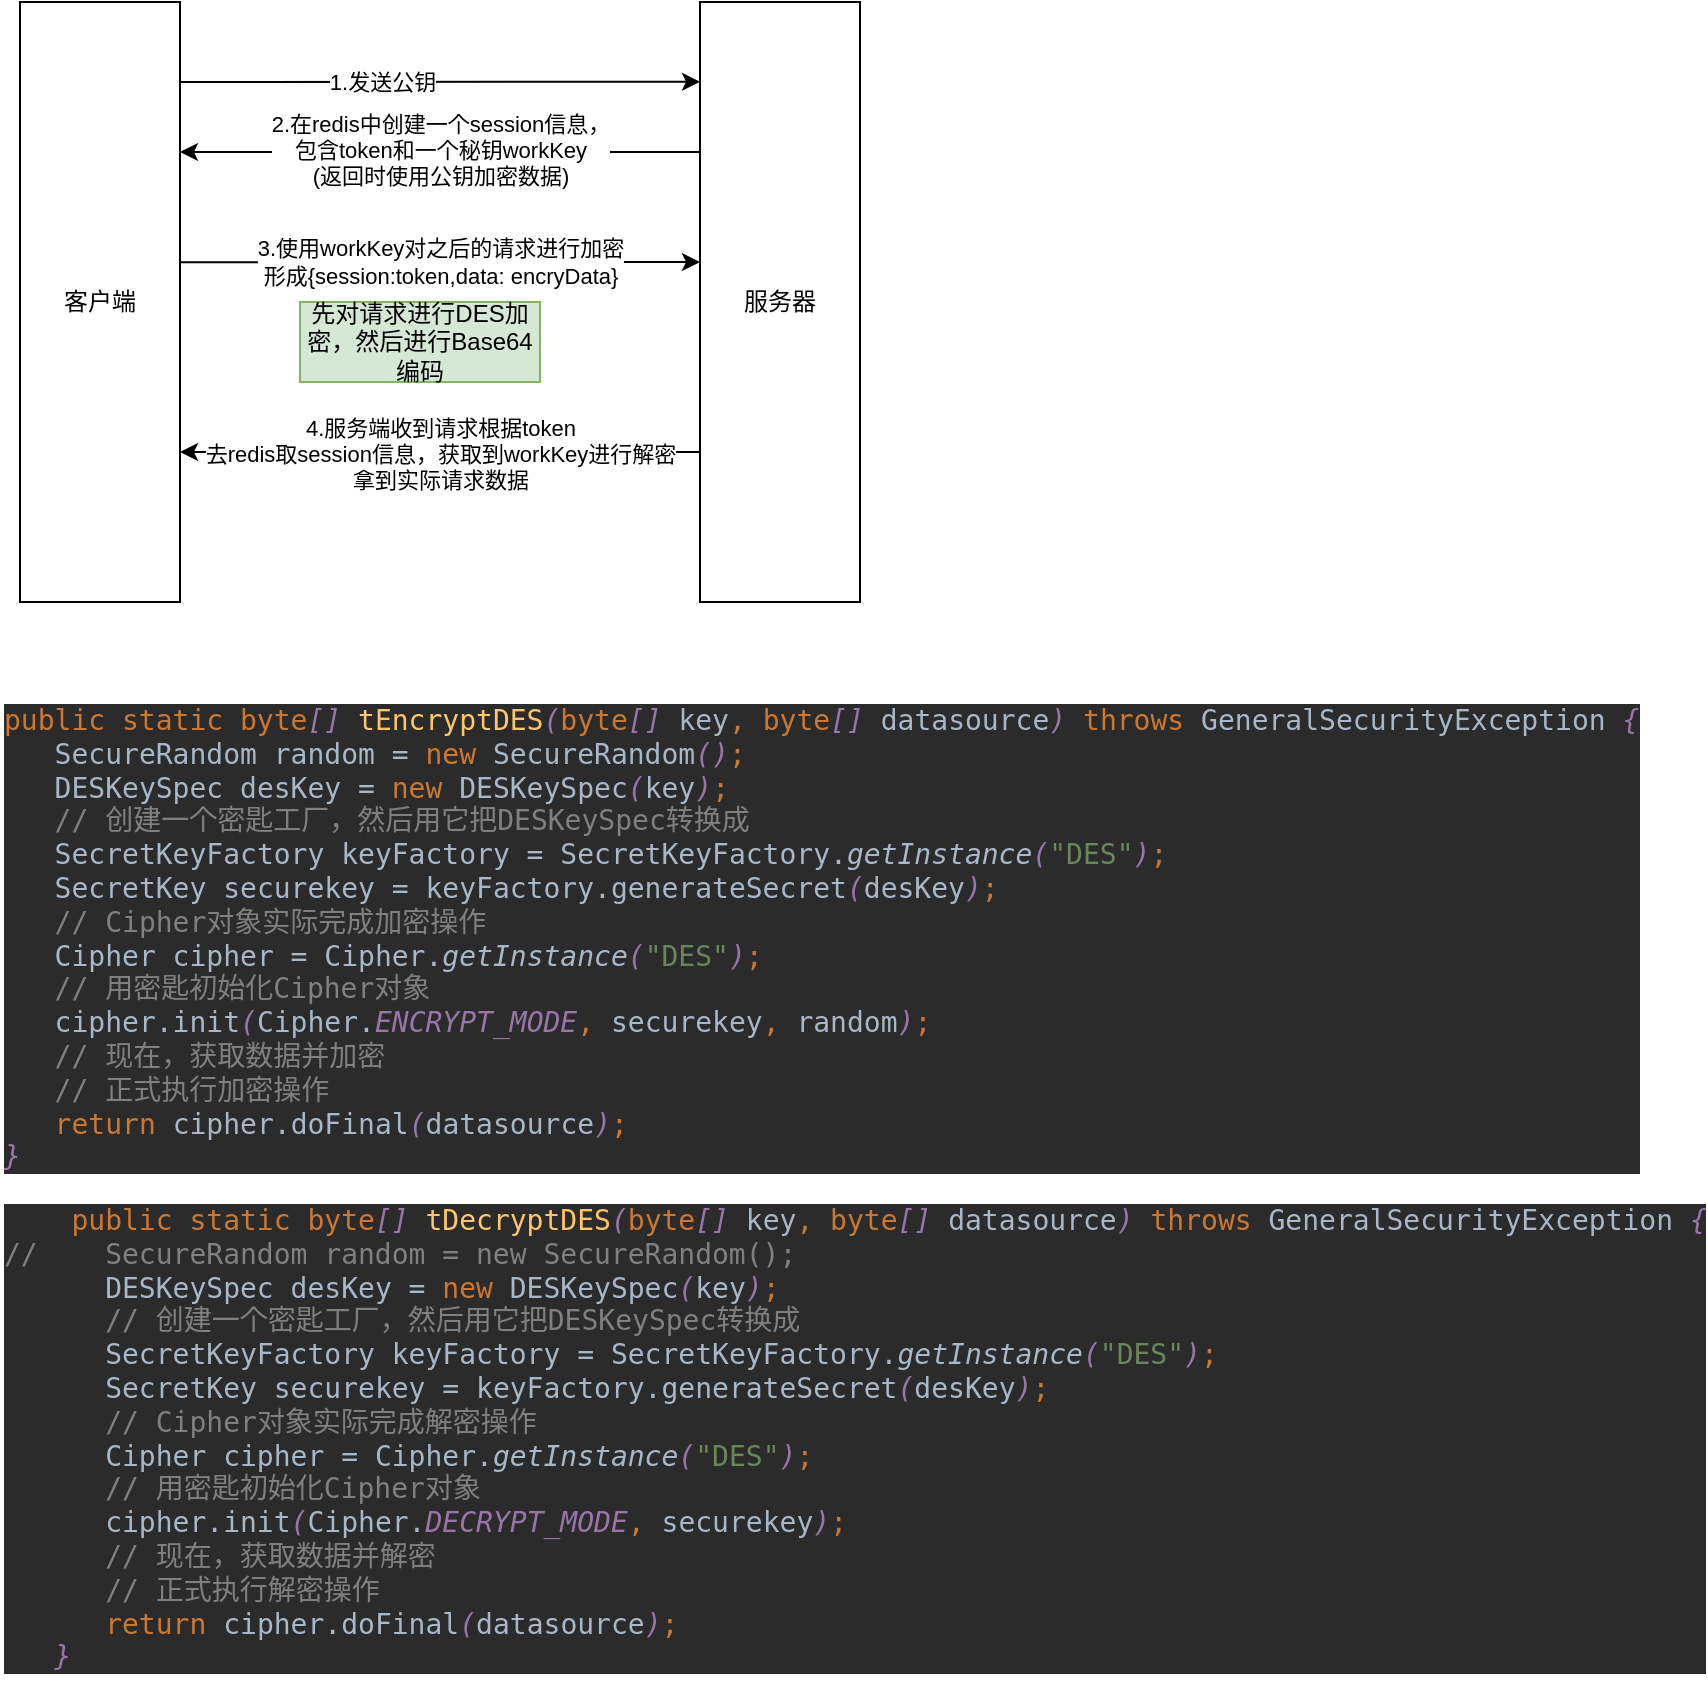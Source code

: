 <mxfile version="15.7.3" type="device"><diagram id="PawygiMFgRH5Nd4tNqBU" name="第 1 页"><mxGraphModel dx="716" dy="448" grid="1" gridSize="10" guides="1" tooltips="1" connect="1" arrows="1" fold="1" page="1" pageScale="1" pageWidth="827" pageHeight="1169" math="0" shadow="0"><root><mxCell id="0"/><mxCell id="1" parent="0"/><mxCell id="WmGXE3OrE8lrWRuTeuwF-1" value="客户端" style="rounded=0;whiteSpace=wrap;html=1;" vertex="1" parent="1"><mxGeometry x="120" y="230" width="80" height="300" as="geometry"/></mxCell><mxCell id="WmGXE3OrE8lrWRuTeuwF-5" style="edgeStyle=orthogonalEdgeStyle;rounded=0;orthogonalLoop=1;jettySize=auto;html=1;exitX=0;exitY=0.25;exitDx=0;exitDy=0;entryX=1;entryY=0.25;entryDx=0;entryDy=0;" edge="1" parent="1" source="WmGXE3OrE8lrWRuTeuwF-2" target="WmGXE3OrE8lrWRuTeuwF-1"><mxGeometry relative="1" as="geometry"/></mxCell><mxCell id="WmGXE3OrE8lrWRuTeuwF-6" value="2.在redis中创建一个session信息，&lt;br&gt;包含token和一个秘钥workKey&lt;br&gt;(返回时使用公钥加密数据)" style="edgeLabel;html=1;align=center;verticalAlign=middle;resizable=0;points=[];" vertex="1" connectable="0" parent="WmGXE3OrE8lrWRuTeuwF-5"><mxGeometry x="0.34" y="-1" relative="1" as="geometry"><mxPoint x="44" as="offset"/></mxGeometry></mxCell><mxCell id="WmGXE3OrE8lrWRuTeuwF-9" style="edgeStyle=orthogonalEdgeStyle;rounded=0;orthogonalLoop=1;jettySize=auto;html=1;exitX=0;exitY=0.75;exitDx=0;exitDy=0;entryX=1;entryY=0.75;entryDx=0;entryDy=0;" edge="1" parent="1" source="WmGXE3OrE8lrWRuTeuwF-2" target="WmGXE3OrE8lrWRuTeuwF-1"><mxGeometry relative="1" as="geometry"/></mxCell><mxCell id="WmGXE3OrE8lrWRuTeuwF-10" value="4.服务端收到请求根据token&lt;br&gt;去redis取session信息，获取到workKey进行解密&lt;br&gt;拿到实际请求数据" style="edgeLabel;html=1;align=center;verticalAlign=middle;resizable=0;points=[];" vertex="1" connectable="0" parent="WmGXE3OrE8lrWRuTeuwF-9"><mxGeometry x="0.394" y="1" relative="1" as="geometry"><mxPoint x="51" as="offset"/></mxGeometry></mxCell><mxCell id="WmGXE3OrE8lrWRuTeuwF-2" value="服务器" style="rounded=0;whiteSpace=wrap;html=1;" vertex="1" parent="1"><mxGeometry x="460" y="230" width="80" height="300" as="geometry"/></mxCell><mxCell id="WmGXE3OrE8lrWRuTeuwF-3" value="" style="endArrow=classic;html=1;rounded=0;entryX=0;entryY=0.133;entryDx=0;entryDy=0;entryPerimeter=0;" edge="1" parent="1" target="WmGXE3OrE8lrWRuTeuwF-2"><mxGeometry width="50" height="50" relative="1" as="geometry"><mxPoint x="200" y="270" as="sourcePoint"/><mxPoint x="310" y="270" as="targetPoint"/></mxGeometry></mxCell><mxCell id="WmGXE3OrE8lrWRuTeuwF-4" value="1.发送公钥" style="edgeLabel;html=1;align=center;verticalAlign=middle;resizable=0;points=[];" vertex="1" connectable="0" parent="WmGXE3OrE8lrWRuTeuwF-3"><mxGeometry x="-0.225" relative="1" as="geometry"><mxPoint as="offset"/></mxGeometry></mxCell><mxCell id="WmGXE3OrE8lrWRuTeuwF-7" value="" style="endArrow=classic;html=1;rounded=0;entryX=0;entryY=0.133;entryDx=0;entryDy=0;entryPerimeter=0;" edge="1" parent="1"><mxGeometry width="50" height="50" relative="1" as="geometry"><mxPoint x="200" y="360.1" as="sourcePoint"/><mxPoint x="460" y="360" as="targetPoint"/></mxGeometry></mxCell><mxCell id="WmGXE3OrE8lrWRuTeuwF-8" value="3.使用workKey对之后的请求进行加密&lt;br&gt;形成{session:token,data: encryData}" style="edgeLabel;html=1;align=center;verticalAlign=middle;resizable=0;points=[];" vertex="1" connectable="0" parent="WmGXE3OrE8lrWRuTeuwF-7"><mxGeometry x="-0.225" relative="1" as="geometry"><mxPoint x="29" as="offset"/></mxGeometry></mxCell><mxCell id="WmGXE3OrE8lrWRuTeuwF-11" value="先对请求进行DES加密，然后进行Base64编码" style="rounded=0;whiteSpace=wrap;html=1;fillColor=#d5e8d4;strokeColor=#82b366;" vertex="1" parent="1"><mxGeometry x="260" y="380" width="120" height="40" as="geometry"/></mxCell><mxCell id="WmGXE3OrE8lrWRuTeuwF-12" value="&lt;pre style=&quot;background-color: #2b2b2b ; color: #a9b7c6 ; font-family: &amp;quot;jetbrains mono&amp;quot; , monospace ; font-size: 10.5pt&quot;&gt;&lt;span style=&quot;color: #cc7832&quot;&gt;public static byte&lt;/span&gt;&lt;span style=&quot;color: #9876aa ; font-style: italic&quot;&gt;[] &lt;/span&gt;&lt;span style=&quot;color: #ffc66d&quot;&gt;tEncryptDES&lt;/span&gt;&lt;span style=&quot;color: #9876aa ; font-style: italic&quot;&gt;(&lt;/span&gt;&lt;span style=&quot;color: #cc7832&quot;&gt;byte&lt;/span&gt;&lt;span style=&quot;color: #9876aa ; font-style: italic&quot;&gt;[] &lt;/span&gt;key&lt;span style=&quot;color: #cc7832&quot;&gt;, byte&lt;/span&gt;&lt;span style=&quot;color: #9876aa ; font-style: italic&quot;&gt;[] &lt;/span&gt;datasource&lt;span style=&quot;color: #9876aa ; font-style: italic&quot;&gt;) &lt;/span&gt;&lt;span style=&quot;color: #cc7832&quot;&gt;throws &lt;/span&gt;GeneralSecurityException &lt;span style=&quot;color: #9876aa ; font-style: italic&quot;&gt;{&lt;br&gt;&lt;/span&gt;&lt;span style=&quot;color: #9876aa ; font-style: italic&quot;&gt;   &lt;/span&gt;SecureRandom random = &lt;span style=&quot;color: #cc7832&quot;&gt;new &lt;/span&gt;SecureRandom&lt;span style=&quot;color: #9876aa ; font-style: italic&quot;&gt;()&lt;/span&gt;&lt;span style=&quot;color: #cc7832&quot;&gt;;&lt;br&gt;&lt;/span&gt;&lt;span style=&quot;color: #cc7832&quot;&gt;   &lt;/span&gt;DESKeySpec desKey = &lt;span style=&quot;color: #cc7832&quot;&gt;new &lt;/span&gt;DESKeySpec&lt;span style=&quot;color: #9876aa ; font-style: italic&quot;&gt;(&lt;/span&gt;key&lt;span style=&quot;color: #9876aa ; font-style: italic&quot;&gt;)&lt;/span&gt;&lt;span style=&quot;color: #cc7832&quot;&gt;;&lt;br&gt;&lt;/span&gt;&lt;span style=&quot;color: #cc7832&quot;&gt;   &lt;/span&gt;&lt;span style=&quot;color: #808080&quot;&gt;// &lt;/span&gt;&lt;span style=&quot;color: #808080 ; font-family: &amp;quot;宋体&amp;quot; , monospace&quot;&gt;创建一个密匙工厂，然后用它把&lt;/span&gt;&lt;span style=&quot;color: #808080&quot;&gt;DESKeySpec&lt;/span&gt;&lt;span style=&quot;color: #808080 ; font-family: &amp;quot;宋体&amp;quot; , monospace&quot;&gt;转换成&lt;br&gt;&lt;/span&gt;&lt;span style=&quot;color: #808080 ; font-family: &amp;quot;宋体&amp;quot; , monospace&quot;&gt;   &lt;/span&gt;SecretKeyFactory keyFactory = SecretKeyFactory.&lt;span style=&quot;font-style: italic&quot;&gt;getInstance&lt;/span&gt;&lt;span style=&quot;color: #9876aa ; font-style: italic&quot;&gt;(&lt;/span&gt;&lt;span style=&quot;color: #6a8759&quot;&gt;&quot;DES&quot;&lt;/span&gt;&lt;span style=&quot;color: #9876aa ; font-style: italic&quot;&gt;)&lt;/span&gt;&lt;span style=&quot;color: #cc7832&quot;&gt;;&lt;br&gt;&lt;/span&gt;&lt;span style=&quot;color: #cc7832&quot;&gt;   &lt;/span&gt;SecretKey securekey = keyFactory.generateSecret&lt;span style=&quot;color: #9876aa ; font-style: italic&quot;&gt;(&lt;/span&gt;desKey&lt;span style=&quot;color: #9876aa ; font-style: italic&quot;&gt;)&lt;/span&gt;&lt;span style=&quot;color: #cc7832&quot;&gt;;&lt;br&gt;&lt;/span&gt;&lt;span style=&quot;color: #cc7832&quot;&gt;   &lt;/span&gt;&lt;span style=&quot;color: #808080&quot;&gt;// Cipher&lt;/span&gt;&lt;span style=&quot;color: #808080 ; font-family: &amp;quot;宋体&amp;quot; , monospace&quot;&gt;对象实际完成加密操作&lt;br&gt;&lt;/span&gt;&lt;span style=&quot;color: #808080 ; font-family: &amp;quot;宋体&amp;quot; , monospace&quot;&gt;   &lt;/span&gt;Cipher cipher = Cipher.&lt;span style=&quot;font-style: italic&quot;&gt;getInstance&lt;/span&gt;&lt;span style=&quot;color: #9876aa ; font-style: italic&quot;&gt;(&lt;/span&gt;&lt;span style=&quot;color: #6a8759&quot;&gt;&quot;DES&quot;&lt;/span&gt;&lt;span style=&quot;color: #9876aa ; font-style: italic&quot;&gt;)&lt;/span&gt;&lt;span style=&quot;color: #cc7832&quot;&gt;;&lt;br&gt;&lt;/span&gt;&lt;span style=&quot;color: #cc7832&quot;&gt;   &lt;/span&gt;&lt;span style=&quot;color: #808080&quot;&gt;// &lt;/span&gt;&lt;span style=&quot;color: #808080 ; font-family: &amp;quot;宋体&amp;quot; , monospace&quot;&gt;用密匙初始化&lt;/span&gt;&lt;span style=&quot;color: #808080&quot;&gt;Cipher&lt;/span&gt;&lt;span style=&quot;color: #808080 ; font-family: &amp;quot;宋体&amp;quot; , monospace&quot;&gt;对象&lt;br&gt;&lt;/span&gt;&lt;span style=&quot;color: #808080 ; font-family: &amp;quot;宋体&amp;quot; , monospace&quot;&gt;   &lt;/span&gt;cipher.init&lt;span style=&quot;color: #9876aa ; font-style: italic&quot;&gt;(&lt;/span&gt;Cipher.&lt;span style=&quot;color: #9876aa ; font-style: italic&quot;&gt;ENCRYPT_MODE&lt;/span&gt;&lt;span style=&quot;color: #cc7832&quot;&gt;, &lt;/span&gt;securekey&lt;span style=&quot;color: #cc7832&quot;&gt;, &lt;/span&gt;random&lt;span style=&quot;color: #9876aa ; font-style: italic&quot;&gt;)&lt;/span&gt;&lt;span style=&quot;color: #cc7832&quot;&gt;;&lt;br&gt;&lt;/span&gt;&lt;span style=&quot;color: #cc7832&quot;&gt;   &lt;/span&gt;&lt;span style=&quot;color: #808080&quot;&gt;// &lt;/span&gt;&lt;span style=&quot;color: #808080 ; font-family: &amp;quot;宋体&amp;quot; , monospace&quot;&gt;现在，获取数据并加密&lt;br&gt;&lt;/span&gt;&lt;span style=&quot;color: #808080 ; font-family: &amp;quot;宋体&amp;quot; , monospace&quot;&gt;   &lt;/span&gt;&lt;span style=&quot;color: #808080&quot;&gt;// &lt;/span&gt;&lt;span style=&quot;color: #808080 ; font-family: &amp;quot;宋体&amp;quot; , monospace&quot;&gt;正式执行加密操作&lt;br&gt;&lt;/span&gt;&lt;span style=&quot;color: #808080 ; font-family: &amp;quot;宋体&amp;quot; , monospace&quot;&gt;   &lt;/span&gt;&lt;span style=&quot;color: #cc7832&quot;&gt;return &lt;/span&gt;cipher.doFinal&lt;span style=&quot;color: #9876aa ; font-style: italic&quot;&gt;(&lt;/span&gt;datasource&lt;span style=&quot;color: #9876aa ; font-style: italic&quot;&gt;)&lt;/span&gt;&lt;span style=&quot;color: #cc7832&quot;&gt;;&lt;br&gt;&lt;/span&gt;&lt;span style=&quot;color: #9876aa ; font-style: italic&quot;&gt;}&lt;/span&gt;&lt;/pre&gt;" style="text;whiteSpace=wrap;html=1;" vertex="1" parent="1"><mxGeometry x="110" y="560" width="550" height="230" as="geometry"/></mxCell><mxCell id="WmGXE3OrE8lrWRuTeuwF-13" value="&lt;pre style=&quot;background-color: #2b2b2b ; color: #a9b7c6 ; font-family: &amp;quot;jetbrains mono&amp;quot; , monospace ; font-size: 10.5pt&quot;&gt;    &lt;span style=&quot;color: #cc7832&quot;&gt;public static byte&lt;/span&gt;&lt;span style=&quot;color: #9876aa ; font-style: italic&quot;&gt;[] &lt;/span&gt;&lt;span style=&quot;color: #ffc66d&quot;&gt;tDecryptDES&lt;/span&gt;&lt;span style=&quot;color: #9876aa ; font-style: italic&quot;&gt;(&lt;/span&gt;&lt;span style=&quot;color: #cc7832&quot;&gt;byte&lt;/span&gt;&lt;span style=&quot;color: #9876aa ; font-style: italic&quot;&gt;[] &lt;/span&gt;key&lt;span style=&quot;color: #cc7832&quot;&gt;, byte&lt;/span&gt;&lt;span style=&quot;color: #9876aa ; font-style: italic&quot;&gt;[] &lt;/span&gt;datasource&lt;span style=&quot;color: #9876aa ; font-style: italic&quot;&gt;) &lt;/span&gt;&lt;span style=&quot;color: #cc7832&quot;&gt;throws &lt;/span&gt;GeneralSecurityException &lt;span style=&quot;color: #9876aa ; font-style: italic&quot;&gt;{&lt;br&gt;&lt;/span&gt;&lt;span style=&quot;color: #808080&quot;&gt;//    SecureRandom random = new SecureRandom();&lt;br&gt;&lt;/span&gt;&lt;span style=&quot;color: #808080&quot;&gt;      &lt;/span&gt;DESKeySpec desKey = &lt;span style=&quot;color: #cc7832&quot;&gt;new &lt;/span&gt;DESKeySpec&lt;span style=&quot;color: #9876aa ; font-style: italic&quot;&gt;(&lt;/span&gt;key&lt;span style=&quot;color: #9876aa ; font-style: italic&quot;&gt;)&lt;/span&gt;&lt;span style=&quot;color: #cc7832&quot;&gt;;&lt;br&gt;&lt;/span&gt;&lt;span style=&quot;color: #cc7832&quot;&gt;      &lt;/span&gt;&lt;span style=&quot;color: #808080&quot;&gt;// &lt;/span&gt;&lt;span style=&quot;color: #808080 ; font-family: &amp;quot;宋体&amp;quot; , monospace&quot;&gt;创建一个密匙工厂，然后用它把&lt;/span&gt;&lt;span style=&quot;color: #808080&quot;&gt;DESKeySpec&lt;/span&gt;&lt;span style=&quot;color: #808080 ; font-family: &amp;quot;宋体&amp;quot; , monospace&quot;&gt;转换成&lt;br&gt;&lt;/span&gt;&lt;span style=&quot;color: #808080 ; font-family: &amp;quot;宋体&amp;quot; , monospace&quot;&gt;      &lt;/span&gt;SecretKeyFactory keyFactory = SecretKeyFactory.&lt;span style=&quot;font-style: italic&quot;&gt;getInstance&lt;/span&gt;&lt;span style=&quot;color: #9876aa ; font-style: italic&quot;&gt;(&lt;/span&gt;&lt;span style=&quot;color: #6a8759&quot;&gt;&quot;DES&quot;&lt;/span&gt;&lt;span style=&quot;color: #9876aa ; font-style: italic&quot;&gt;)&lt;/span&gt;&lt;span style=&quot;color: #cc7832&quot;&gt;;&lt;br&gt;&lt;/span&gt;&lt;span style=&quot;color: #cc7832&quot;&gt;      &lt;/span&gt;SecretKey securekey = keyFactory.generateSecret&lt;span style=&quot;color: #9876aa ; font-style: italic&quot;&gt;(&lt;/span&gt;desKey&lt;span style=&quot;color: #9876aa ; font-style: italic&quot;&gt;)&lt;/span&gt;&lt;span style=&quot;color: #cc7832&quot;&gt;;&lt;br&gt;&lt;/span&gt;&lt;span style=&quot;color: #cc7832&quot;&gt;      &lt;/span&gt;&lt;span style=&quot;color: #808080&quot;&gt;// Cipher&lt;/span&gt;&lt;span style=&quot;color: #808080 ; font-family: &amp;quot;宋体&amp;quot; , monospace&quot;&gt;对象实际完成解密操作&lt;br&gt;&lt;/span&gt;&lt;span style=&quot;color: #808080 ; font-family: &amp;quot;宋体&amp;quot; , monospace&quot;&gt;      &lt;/span&gt;Cipher cipher = Cipher.&lt;span style=&quot;font-style: italic&quot;&gt;getInstance&lt;/span&gt;&lt;span style=&quot;color: #9876aa ; font-style: italic&quot;&gt;(&lt;/span&gt;&lt;span style=&quot;color: #6a8759&quot;&gt;&quot;DES&quot;&lt;/span&gt;&lt;span style=&quot;color: #9876aa ; font-style: italic&quot;&gt;)&lt;/span&gt;&lt;span style=&quot;color: #cc7832&quot;&gt;;&lt;br&gt;&lt;/span&gt;&lt;span style=&quot;color: #cc7832&quot;&gt;      &lt;/span&gt;&lt;span style=&quot;color: #808080&quot;&gt;// &lt;/span&gt;&lt;span style=&quot;color: #808080 ; font-family: &amp;quot;宋体&amp;quot; , monospace&quot;&gt;用密匙初始化&lt;/span&gt;&lt;span style=&quot;color: #808080&quot;&gt;Cipher&lt;/span&gt;&lt;span style=&quot;color: #808080 ; font-family: &amp;quot;宋体&amp;quot; , monospace&quot;&gt;对象&lt;br&gt;&lt;/span&gt;&lt;span style=&quot;color: #808080 ; font-family: &amp;quot;宋体&amp;quot; , monospace&quot;&gt;      &lt;/span&gt;cipher.init&lt;span style=&quot;color: #9876aa ; font-style: italic&quot;&gt;(&lt;/span&gt;Cipher.&lt;span style=&quot;color: #9876aa ; font-style: italic&quot;&gt;DECRYPT_MODE&lt;/span&gt;&lt;span style=&quot;color: #cc7832&quot;&gt;, &lt;/span&gt;securekey&lt;span style=&quot;color: #9876aa ; font-style: italic&quot;&gt;)&lt;/span&gt;&lt;span style=&quot;color: #cc7832&quot;&gt;;&lt;br&gt;&lt;/span&gt;&lt;span style=&quot;color: #cc7832&quot;&gt;      &lt;/span&gt;&lt;span style=&quot;color: #808080&quot;&gt;// &lt;/span&gt;&lt;span style=&quot;color: #808080 ; font-family: &amp;quot;宋体&amp;quot; , monospace&quot;&gt;现在，获取数据并解密&lt;br&gt;&lt;/span&gt;&lt;span style=&quot;color: #808080 ; font-family: &amp;quot;宋体&amp;quot; , monospace&quot;&gt;      &lt;/span&gt;&lt;span style=&quot;color: #808080&quot;&gt;// &lt;/span&gt;&lt;span style=&quot;color: #808080 ; font-family: &amp;quot;宋体&amp;quot; , monospace&quot;&gt;正式执行解密操作&lt;br&gt;&lt;/span&gt;&lt;span style=&quot;color: #808080 ; font-family: &amp;quot;宋体&amp;quot; , monospace&quot;&gt;      &lt;/span&gt;&lt;span style=&quot;color: #cc7832&quot;&gt;return &lt;/span&gt;cipher.doFinal&lt;span style=&quot;color: #9876aa ; font-style: italic&quot;&gt;(&lt;/span&gt;datasource&lt;span style=&quot;color: #9876aa ; font-style: italic&quot;&gt;)&lt;/span&gt;&lt;span style=&quot;color: #cc7832&quot;&gt;;&lt;br&gt;&lt;/span&gt;&lt;span style=&quot;color: #cc7832&quot;&gt;   &lt;/span&gt;&lt;span style=&quot;color: #9876aa ; font-style: italic&quot;&gt;}&lt;/span&gt;&lt;/pre&gt;" style="text;whiteSpace=wrap;html=1;" vertex="1" parent="1"><mxGeometry x="110" y="810" width="550" height="230" as="geometry"/></mxCell></root></mxGraphModel></diagram></mxfile>